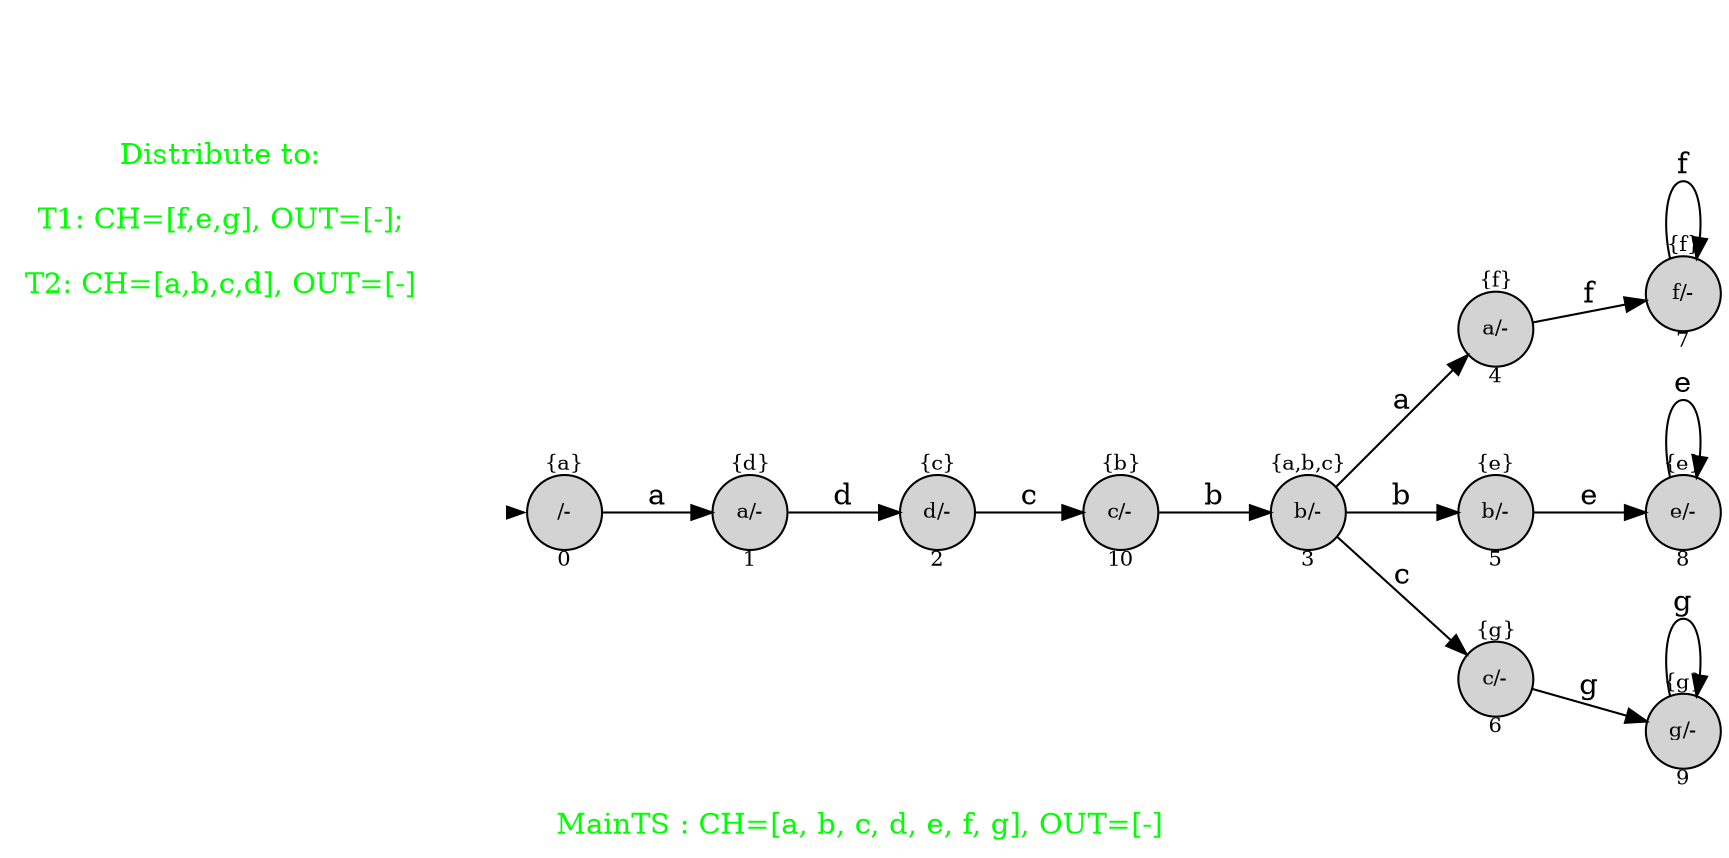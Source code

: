digraph G {
graph [fontcolor="green",fontsize=14,rankdir=LR,ranksep=0.6,nodesep=0.5,label="
MainTS : CH=[a, b, c, d, e, f, g], OUT=[-] "];

node[shape=circle, style=filled, fixedsize=true, fontsize=10];

init [shape=point,style=invis];
spec [fontcolor="green",fontsize=14,peripheries=0,shape=square,fixedsize=false,style="",label="Distribute to:

T1: CH=[f,e,g], OUT=[-];

T2: CH=[a,b,c,d], OUT=[-]"];
	3[label="{a,b,c}

b/-

3"];

	4[label="{f}

a/-

4"];

	9[label="{g}

g/-

9"];

	5[label="{e}

b/-

5"];

	0[label="{a}

/-

0"];

	2[label="{c}

d/-

2"];

10[label="{b}

c/-

10"];

	6[label="{g}

c/-

6"];

	8[label="{e}

e/-

8"];

	7[label="{f}

f/-

7"];

	1[label="{d}

a/-

1"];

	 init -> 0[penwidth=0,tooltip="initial state"];

	1 -> 2[label="d"];

	2 -> 10[label="c"];

	10 -> 3[label="b"];

	4 -> 7[label="f"];

	7 -> 7[label="f"];

	0 -> 1[label="a"];

	3 -> 4[label="a"];

	8 -> 8[label="e"];

	3 -> 5[label="b"];

	9 -> 9[label="g"];

	6 -> 9[label="g"];

	3 -> 6[label="c"];

	5 -> 8[label="e"];


}
